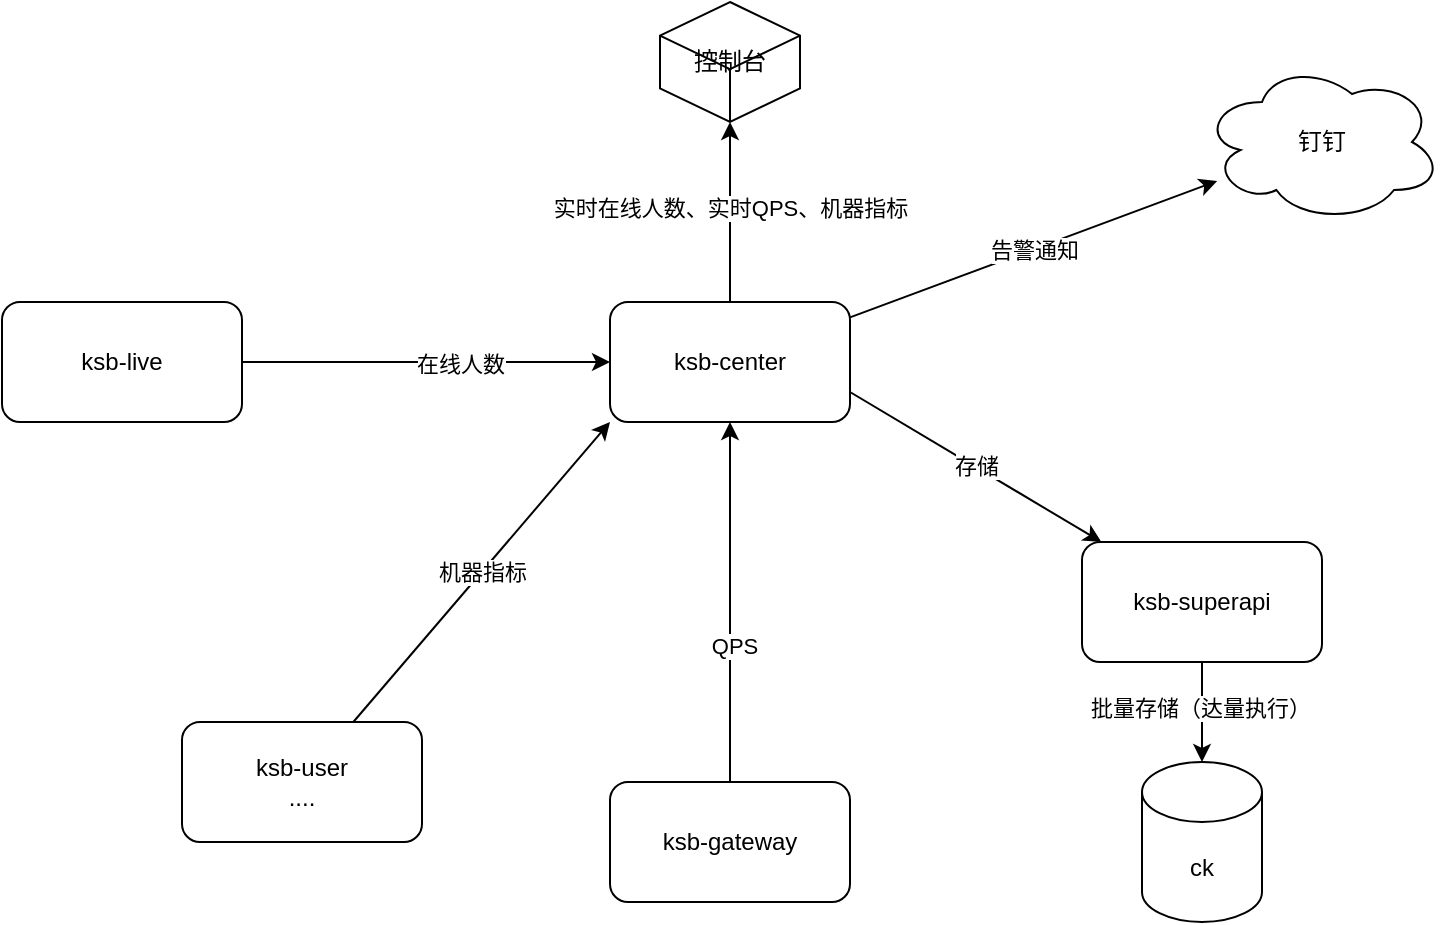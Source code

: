 <mxfile version="14.8.0" type="github">
  <diagram id="vzLJC0bMYDoESa7VsUAp" name="Page-1">
    <mxGraphModel dx="2062" dy="1072" grid="1" gridSize="10" guides="1" tooltips="1" connect="1" arrows="1" fold="1" page="1" pageScale="1" pageWidth="827" pageHeight="1169" math="0" shadow="0">
      <root>
        <mxCell id="0" />
        <mxCell id="1" parent="0" />
        <mxCell id="xkyAeQGXJ-MYlYoXamzG-12" style="edgeStyle=none;rounded=0;orthogonalLoop=1;jettySize=auto;html=1;entryX=0.5;entryY=1;entryDx=0;entryDy=0;entryPerimeter=0;" parent="1" source="xkyAeQGXJ-MYlYoXamzG-3" target="xkyAeQGXJ-MYlYoXamzG-11" edge="1">
          <mxGeometry relative="1" as="geometry" />
        </mxCell>
        <mxCell id="xkyAeQGXJ-MYlYoXamzG-13" value="实时在线人数、实时QPS、机器指标" style="edgeLabel;html=1;align=center;verticalAlign=middle;resizable=0;points=[];" parent="xkyAeQGXJ-MYlYoXamzG-12" vertex="1" connectable="0">
          <mxGeometry x="0.044" relative="1" as="geometry">
            <mxPoint as="offset" />
          </mxGeometry>
        </mxCell>
        <mxCell id="xkyAeQGXJ-MYlYoXamzG-17" value="存储" style="edgeStyle=none;rounded=0;orthogonalLoop=1;jettySize=auto;html=1;exitX=1;exitY=0.75;exitDx=0;exitDy=0;" parent="1" source="xkyAeQGXJ-MYlYoXamzG-3" target="xkyAeQGXJ-MYlYoXamzG-6" edge="1">
          <mxGeometry relative="1" as="geometry" />
        </mxCell>
        <mxCell id="xkyAeQGXJ-MYlYoXamzG-21" value="告警通知" style="edgeStyle=none;rounded=0;orthogonalLoop=1;jettySize=auto;html=1;" parent="1" source="xkyAeQGXJ-MYlYoXamzG-3" target="xkyAeQGXJ-MYlYoXamzG-20" edge="1">
          <mxGeometry relative="1" as="geometry" />
        </mxCell>
        <mxCell id="xkyAeQGXJ-MYlYoXamzG-3" value="ksb-center" style="rounded=1;whiteSpace=wrap;html=1;" parent="1" vertex="1">
          <mxGeometry x="354" y="210" width="120" height="60" as="geometry" />
        </mxCell>
        <mxCell id="xkyAeQGXJ-MYlYoXamzG-14" style="edgeStyle=none;rounded=0;orthogonalLoop=1;jettySize=auto;html=1;" parent="1" source="xkyAeQGXJ-MYlYoXamzG-4" target="xkyAeQGXJ-MYlYoXamzG-3" edge="1">
          <mxGeometry relative="1" as="geometry" />
        </mxCell>
        <mxCell id="xkyAeQGXJ-MYlYoXamzG-15" value="QPS" style="edgeLabel;html=1;align=center;verticalAlign=middle;resizable=0;points=[];" parent="xkyAeQGXJ-MYlYoXamzG-14" vertex="1" connectable="0">
          <mxGeometry x="-0.244" y="-2" relative="1" as="geometry">
            <mxPoint as="offset" />
          </mxGeometry>
        </mxCell>
        <mxCell id="xkyAeQGXJ-MYlYoXamzG-4" value="ksb-gateway" style="rounded=1;whiteSpace=wrap;html=1;" parent="1" vertex="1">
          <mxGeometry x="354" y="450" width="120" height="60" as="geometry" />
        </mxCell>
        <mxCell id="xkyAeQGXJ-MYlYoXamzG-9" style="rounded=0;orthogonalLoop=1;jettySize=auto;html=1;entryX=0;entryY=0.5;entryDx=0;entryDy=0;" parent="1" source="xkyAeQGXJ-MYlYoXamzG-5" target="xkyAeQGXJ-MYlYoXamzG-3" edge="1">
          <mxGeometry relative="1" as="geometry" />
        </mxCell>
        <mxCell id="xkyAeQGXJ-MYlYoXamzG-10" value="在线人数" style="edgeLabel;html=1;align=center;verticalAlign=middle;resizable=0;points=[];" parent="xkyAeQGXJ-MYlYoXamzG-9" vertex="1" connectable="0">
          <mxGeometry x="0.181" y="-1" relative="1" as="geometry">
            <mxPoint as="offset" />
          </mxGeometry>
        </mxCell>
        <mxCell id="xkyAeQGXJ-MYlYoXamzG-5" value="ksb-live" style="rounded=1;whiteSpace=wrap;html=1;" parent="1" vertex="1">
          <mxGeometry x="50" y="210" width="120" height="60" as="geometry" />
        </mxCell>
        <mxCell id="xkyAeQGXJ-MYlYoXamzG-18" style="edgeStyle=none;rounded=0;orthogonalLoop=1;jettySize=auto;html=1;" parent="1" source="xkyAeQGXJ-MYlYoXamzG-6" target="xkyAeQGXJ-MYlYoXamzG-7" edge="1">
          <mxGeometry relative="1" as="geometry" />
        </mxCell>
        <mxCell id="xkyAeQGXJ-MYlYoXamzG-19" value="批量存储（达量执行）" style="edgeLabel;html=1;align=center;verticalAlign=middle;resizable=0;points=[];" parent="xkyAeQGXJ-MYlYoXamzG-18" vertex="1" connectable="0">
          <mxGeometry x="-0.077" y="-1" relative="1" as="geometry">
            <mxPoint as="offset" />
          </mxGeometry>
        </mxCell>
        <mxCell id="xkyAeQGXJ-MYlYoXamzG-6" value="ksb-superapi" style="rounded=1;whiteSpace=wrap;html=1;" parent="1" vertex="1">
          <mxGeometry x="590" y="330" width="120" height="60" as="geometry" />
        </mxCell>
        <mxCell id="xkyAeQGXJ-MYlYoXamzG-7" value="ck" style="shape=cylinder3;whiteSpace=wrap;html=1;boundedLbl=1;backgroundOutline=1;size=15;" parent="1" vertex="1">
          <mxGeometry x="620" y="440" width="60" height="80" as="geometry" />
        </mxCell>
        <mxCell id="xkyAeQGXJ-MYlYoXamzG-16" value="机器指标" style="edgeStyle=none;rounded=0;orthogonalLoop=1;jettySize=auto;html=1;entryX=0;entryY=1;entryDx=0;entryDy=0;" parent="1" source="xkyAeQGXJ-MYlYoXamzG-8" target="xkyAeQGXJ-MYlYoXamzG-3" edge="1">
          <mxGeometry relative="1" as="geometry" />
        </mxCell>
        <mxCell id="xkyAeQGXJ-MYlYoXamzG-8" value="ksb-user&lt;br&gt;...." style="rounded=1;whiteSpace=wrap;html=1;" parent="1" vertex="1">
          <mxGeometry x="140" y="420" width="120" height="60" as="geometry" />
        </mxCell>
        <mxCell id="xkyAeQGXJ-MYlYoXamzG-11" value="控制台" style="whiteSpace=wrap;html=1;shape=mxgraph.basic.isocube;isoAngle=15;" parent="1" vertex="1">
          <mxGeometry x="379" y="60" width="70" height="60" as="geometry" />
        </mxCell>
        <mxCell id="xkyAeQGXJ-MYlYoXamzG-20" value="钉钉" style="ellipse;shape=cloud;whiteSpace=wrap;html=1;" parent="1" vertex="1">
          <mxGeometry x="650" y="90" width="120" height="80" as="geometry" />
        </mxCell>
      </root>
    </mxGraphModel>
  </diagram>
</mxfile>
